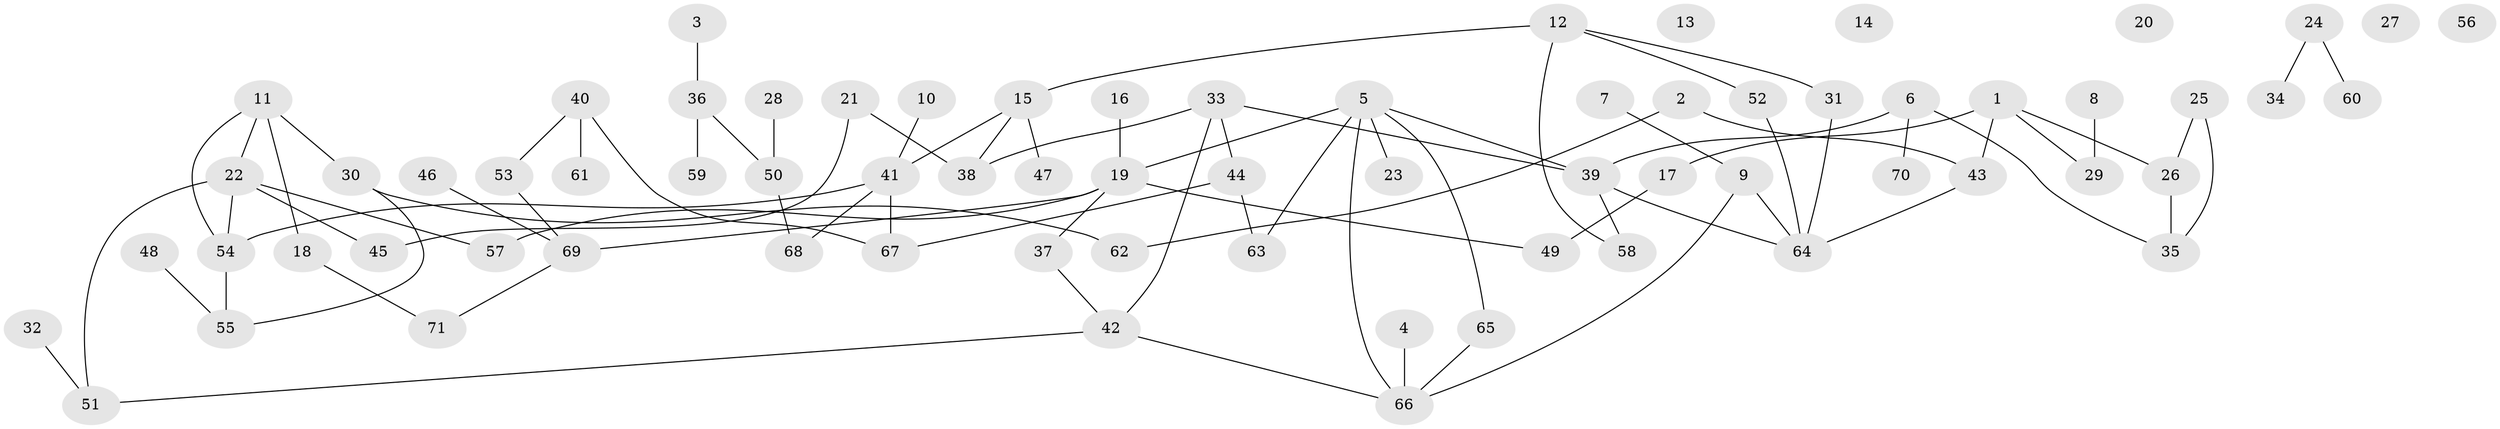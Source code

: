 // Generated by graph-tools (version 1.1) at 2025/49/03/09/25 03:49:07]
// undirected, 71 vertices, 84 edges
graph export_dot {
graph [start="1"]
  node [color=gray90,style=filled];
  1;
  2;
  3;
  4;
  5;
  6;
  7;
  8;
  9;
  10;
  11;
  12;
  13;
  14;
  15;
  16;
  17;
  18;
  19;
  20;
  21;
  22;
  23;
  24;
  25;
  26;
  27;
  28;
  29;
  30;
  31;
  32;
  33;
  34;
  35;
  36;
  37;
  38;
  39;
  40;
  41;
  42;
  43;
  44;
  45;
  46;
  47;
  48;
  49;
  50;
  51;
  52;
  53;
  54;
  55;
  56;
  57;
  58;
  59;
  60;
  61;
  62;
  63;
  64;
  65;
  66;
  67;
  68;
  69;
  70;
  71;
  1 -- 17;
  1 -- 26;
  1 -- 29;
  1 -- 43;
  2 -- 43;
  2 -- 62;
  3 -- 36;
  4 -- 66;
  5 -- 19;
  5 -- 23;
  5 -- 39;
  5 -- 63;
  5 -- 65;
  5 -- 66;
  6 -- 35;
  6 -- 39;
  6 -- 70;
  7 -- 9;
  8 -- 29;
  9 -- 64;
  9 -- 66;
  10 -- 41;
  11 -- 18;
  11 -- 22;
  11 -- 30;
  11 -- 54;
  12 -- 15;
  12 -- 31;
  12 -- 52;
  12 -- 58;
  15 -- 38;
  15 -- 41;
  15 -- 47;
  16 -- 19;
  17 -- 49;
  18 -- 71;
  19 -- 37;
  19 -- 49;
  19 -- 57;
  19 -- 69;
  21 -- 38;
  21 -- 45;
  22 -- 45;
  22 -- 51;
  22 -- 54;
  22 -- 57;
  24 -- 34;
  24 -- 60;
  25 -- 26;
  25 -- 35;
  26 -- 35;
  28 -- 50;
  30 -- 55;
  30 -- 62;
  31 -- 64;
  32 -- 51;
  33 -- 38;
  33 -- 39;
  33 -- 42;
  33 -- 44;
  36 -- 50;
  36 -- 59;
  37 -- 42;
  39 -- 58;
  39 -- 64;
  40 -- 53;
  40 -- 61;
  40 -- 67;
  41 -- 54;
  41 -- 67;
  41 -- 68;
  42 -- 51;
  42 -- 66;
  43 -- 64;
  44 -- 63;
  44 -- 67;
  46 -- 69;
  48 -- 55;
  50 -- 68;
  52 -- 64;
  53 -- 69;
  54 -- 55;
  65 -- 66;
  69 -- 71;
}
